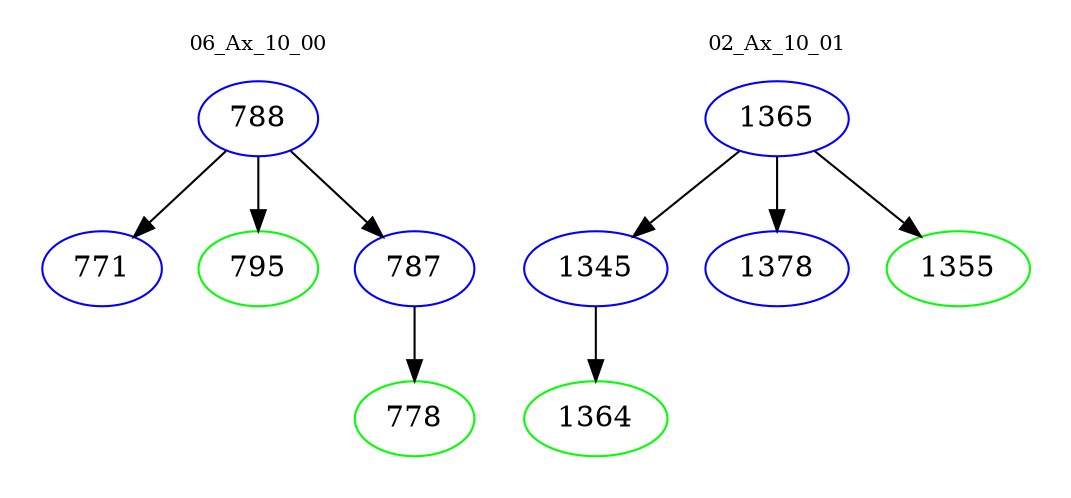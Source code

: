 digraph{
subgraph cluster_0 {
color = white
label = "06_Ax_10_00";
fontsize=10;
T0_788 [label="788", color="blue"]
T0_788 -> T0_771 [color="black"]
T0_771 [label="771", color="blue"]
T0_788 -> T0_795 [color="black"]
T0_795 [label="795", color="green"]
T0_788 -> T0_787 [color="black"]
T0_787 [label="787", color="blue"]
T0_787 -> T0_778 [color="black"]
T0_778 [label="778", color="green"]
}
subgraph cluster_1 {
color = white
label = "02_Ax_10_01";
fontsize=10;
T1_1365 [label="1365", color="blue"]
T1_1365 -> T1_1345 [color="black"]
T1_1345 [label="1345", color="blue"]
T1_1345 -> T1_1364 [color="black"]
T1_1364 [label="1364", color="green"]
T1_1365 -> T1_1378 [color="black"]
T1_1378 [label="1378", color="blue"]
T1_1365 -> T1_1355 [color="black"]
T1_1355 [label="1355", color="green"]
}
}
